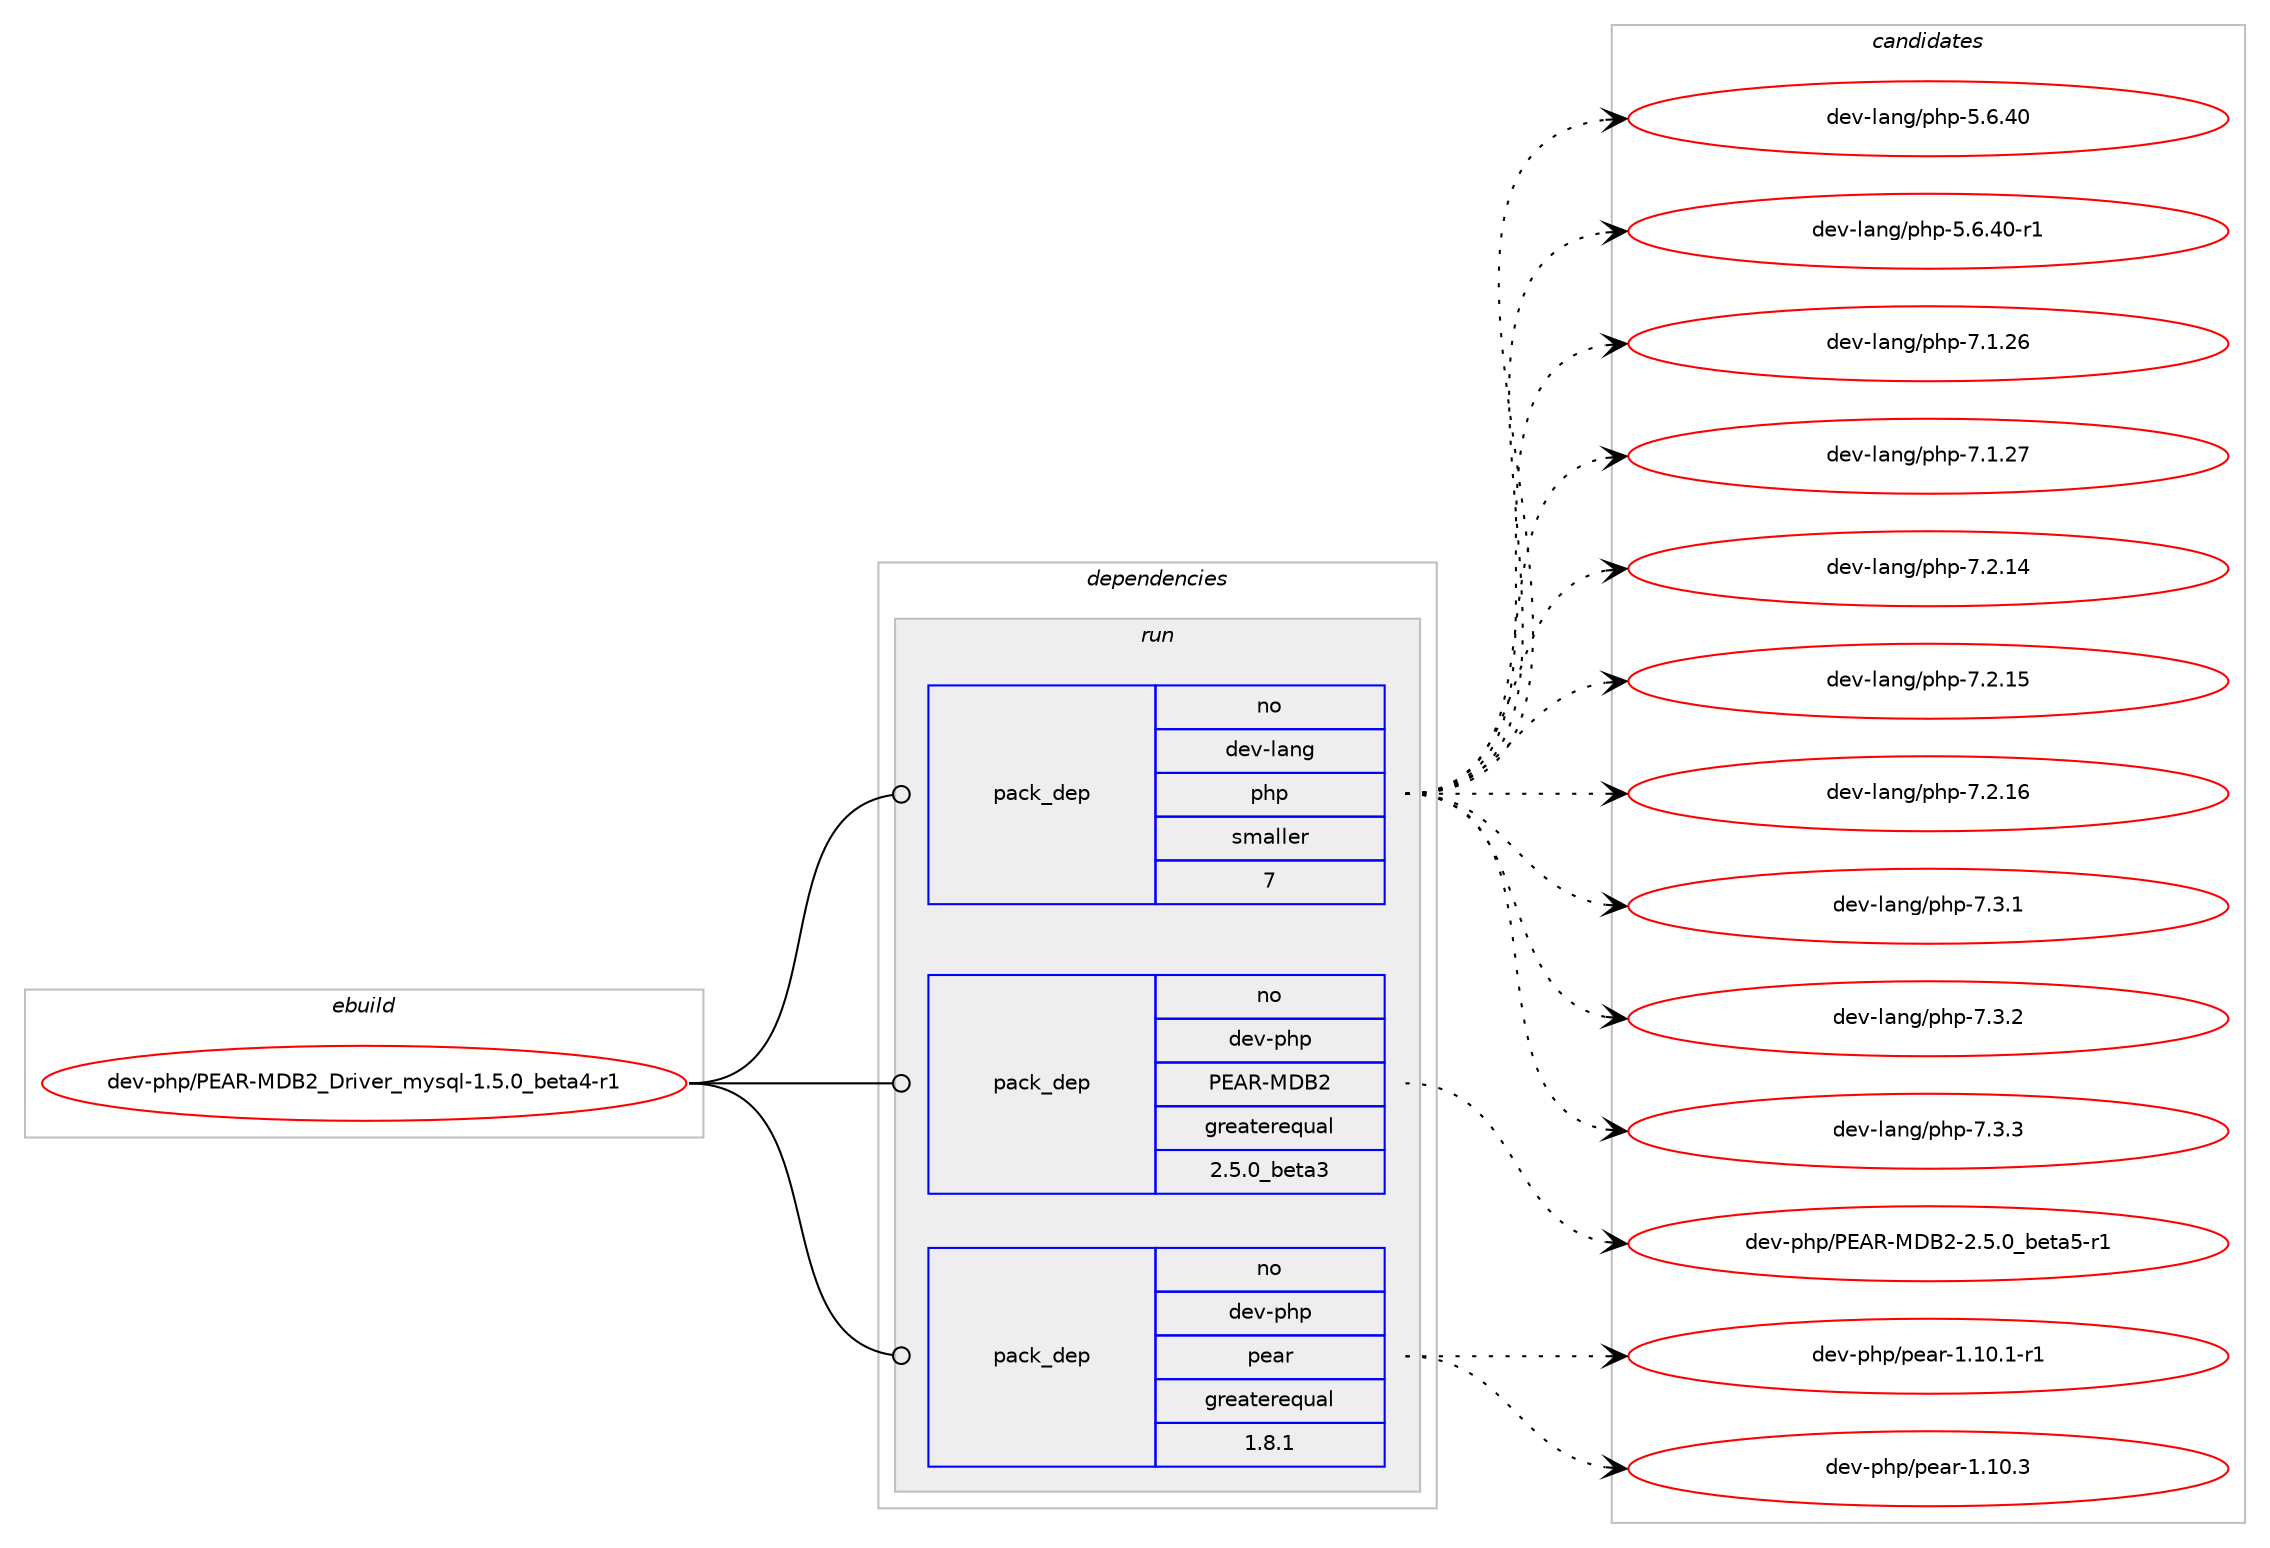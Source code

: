 digraph prolog {

# *************
# Graph options
# *************

newrank=true;
concentrate=true;
compound=true;
graph [rankdir=LR,fontname=Helvetica,fontsize=10,ranksep=1.5];#, ranksep=2.5, nodesep=0.2];
edge  [arrowhead=vee];
node  [fontname=Helvetica,fontsize=10];

# **********
# The ebuild
# **********

subgraph cluster_leftcol {
color=gray;
rank=same;
label=<<i>ebuild</i>>;
id [label="dev-php/PEAR-MDB2_Driver_mysql-1.5.0_beta4-r1", color=red, width=4, href="../dev-php/PEAR-MDB2_Driver_mysql-1.5.0_beta4-r1.svg"];
}

# ****************
# The dependencies
# ****************

subgraph cluster_midcol {
color=gray;
label=<<i>dependencies</i>>;
subgraph cluster_compile {
fillcolor="#eeeeee";
style=filled;
label=<<i>compile</i>>;
}
subgraph cluster_compileandrun {
fillcolor="#eeeeee";
style=filled;
label=<<i>compile and run</i>>;
}
subgraph cluster_run {
fillcolor="#eeeeee";
style=filled;
label=<<i>run</i>>;
subgraph pack1000111 {
dependency1392422 [label=<<TABLE BORDER="0" CELLBORDER="1" CELLSPACING="0" CELLPADDING="4" WIDTH="220"><TR><TD ROWSPAN="6" CELLPADDING="30">pack_dep</TD></TR><TR><TD WIDTH="110">no</TD></TR><TR><TD>dev-lang</TD></TR><TR><TD>php</TD></TR><TR><TD>smaller</TD></TR><TR><TD>7</TD></TR></TABLE>>, shape=none, color=blue];
}
id:e -> dependency1392422:w [weight=20,style="solid",arrowhead="odot"];
subgraph pack1000112 {
dependency1392423 [label=<<TABLE BORDER="0" CELLBORDER="1" CELLSPACING="0" CELLPADDING="4" WIDTH="220"><TR><TD ROWSPAN="6" CELLPADDING="30">pack_dep</TD></TR><TR><TD WIDTH="110">no</TD></TR><TR><TD>dev-php</TD></TR><TR><TD>PEAR-MDB2</TD></TR><TR><TD>greaterequal</TD></TR><TR><TD>2.5.0_beta3</TD></TR></TABLE>>, shape=none, color=blue];
}
id:e -> dependency1392423:w [weight=20,style="solid",arrowhead="odot"];
subgraph pack1000113 {
dependency1392424 [label=<<TABLE BORDER="0" CELLBORDER="1" CELLSPACING="0" CELLPADDING="4" WIDTH="220"><TR><TD ROWSPAN="6" CELLPADDING="30">pack_dep</TD></TR><TR><TD WIDTH="110">no</TD></TR><TR><TD>dev-php</TD></TR><TR><TD>pear</TD></TR><TR><TD>greaterequal</TD></TR><TR><TD>1.8.1</TD></TR></TABLE>>, shape=none, color=blue];
}
id:e -> dependency1392424:w [weight=20,style="solid",arrowhead="odot"];
}
}

# **************
# The candidates
# **************

subgraph cluster_choices {
rank=same;
color=gray;
label=<<i>candidates</i>>;

subgraph choice1000111 {
color=black;
nodesep=1;
choice10010111845108971101034711210411245534654465248 [label="dev-lang/php-5.6.40", color=red, width=4,href="../dev-lang/php-5.6.40.svg"];
choice100101118451089711010347112104112455346544652484511449 [label="dev-lang/php-5.6.40-r1", color=red, width=4,href="../dev-lang/php-5.6.40-r1.svg"];
choice10010111845108971101034711210411245554649465054 [label="dev-lang/php-7.1.26", color=red, width=4,href="../dev-lang/php-7.1.26.svg"];
choice10010111845108971101034711210411245554649465055 [label="dev-lang/php-7.1.27", color=red, width=4,href="../dev-lang/php-7.1.27.svg"];
choice10010111845108971101034711210411245554650464952 [label="dev-lang/php-7.2.14", color=red, width=4,href="../dev-lang/php-7.2.14.svg"];
choice10010111845108971101034711210411245554650464953 [label="dev-lang/php-7.2.15", color=red, width=4,href="../dev-lang/php-7.2.15.svg"];
choice10010111845108971101034711210411245554650464954 [label="dev-lang/php-7.2.16", color=red, width=4,href="../dev-lang/php-7.2.16.svg"];
choice100101118451089711010347112104112455546514649 [label="dev-lang/php-7.3.1", color=red, width=4,href="../dev-lang/php-7.3.1.svg"];
choice100101118451089711010347112104112455546514650 [label="dev-lang/php-7.3.2", color=red, width=4,href="../dev-lang/php-7.3.2.svg"];
choice100101118451089711010347112104112455546514651 [label="dev-lang/php-7.3.3", color=red, width=4,href="../dev-lang/php-7.3.3.svg"];
dependency1392422:e -> choice10010111845108971101034711210411245534654465248:w [style=dotted,weight="100"];
dependency1392422:e -> choice100101118451089711010347112104112455346544652484511449:w [style=dotted,weight="100"];
dependency1392422:e -> choice10010111845108971101034711210411245554649465054:w [style=dotted,weight="100"];
dependency1392422:e -> choice10010111845108971101034711210411245554649465055:w [style=dotted,weight="100"];
dependency1392422:e -> choice10010111845108971101034711210411245554650464952:w [style=dotted,weight="100"];
dependency1392422:e -> choice10010111845108971101034711210411245554650464953:w [style=dotted,weight="100"];
dependency1392422:e -> choice10010111845108971101034711210411245554650464954:w [style=dotted,weight="100"];
dependency1392422:e -> choice100101118451089711010347112104112455546514649:w [style=dotted,weight="100"];
dependency1392422:e -> choice100101118451089711010347112104112455546514650:w [style=dotted,weight="100"];
dependency1392422:e -> choice100101118451089711010347112104112455546514651:w [style=dotted,weight="100"];
}
subgraph choice1000112 {
color=black;
nodesep=1;
choice1001011184511210411247806965824577686650455046534648959810111697534511449 [label="dev-php/PEAR-MDB2-2.5.0_beta5-r1", color=red, width=4,href="../dev-php/PEAR-MDB2-2.5.0_beta5-r1.svg"];
dependency1392423:e -> choice1001011184511210411247806965824577686650455046534648959810111697534511449:w [style=dotted,weight="100"];
}
subgraph choice1000113 {
color=black;
nodesep=1;
choice100101118451121041124711210197114454946494846494511449 [label="dev-php/pear-1.10.1-r1", color=red, width=4,href="../dev-php/pear-1.10.1-r1.svg"];
choice10010111845112104112471121019711445494649484651 [label="dev-php/pear-1.10.3", color=red, width=4,href="../dev-php/pear-1.10.3.svg"];
dependency1392424:e -> choice100101118451121041124711210197114454946494846494511449:w [style=dotted,weight="100"];
dependency1392424:e -> choice10010111845112104112471121019711445494649484651:w [style=dotted,weight="100"];
}
}

}
